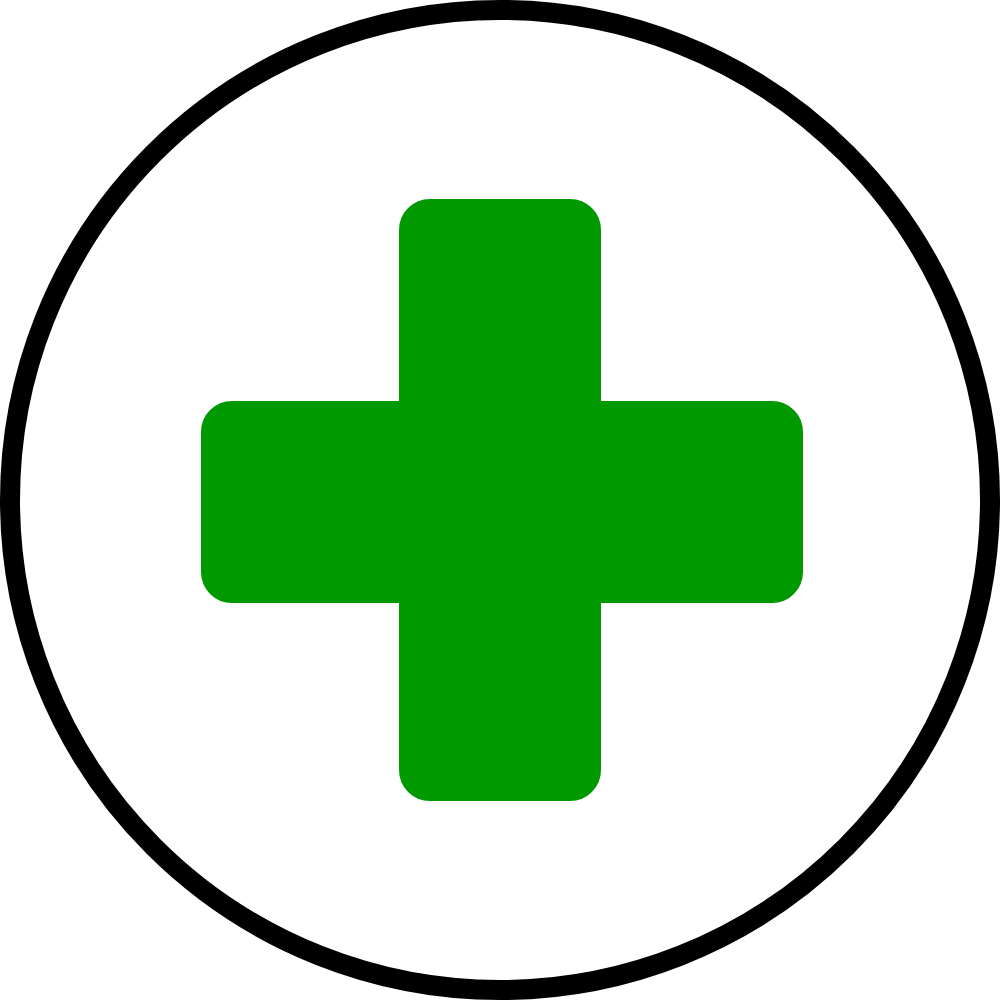 <mxfile version="21.3.7" type="device" pages="13">
  <diagram name="Checkbox" id="lYs-wBxZSYvvGkZSUhEz">
    <mxGraphModel dx="1548" dy="894" grid="1" gridSize="10" guides="1" tooltips="1" connect="1" arrows="1" fold="1" page="1" pageScale="1" pageWidth="500" pageHeight="500" math="0" shadow="0">
      <root>
        <mxCell id="0" />
        <mxCell id="1" parent="0" />
        <mxCell id="aPxLUG7gshTJAv8FKj4s-1" value="" style="ellipse;whiteSpace=wrap;html=1;aspect=fixed;fillColor=none;strokeWidth=10;strokeColor=#000000;" parent="1" vertex="1">
          <mxGeometry x="5" y="5" width="490" height="490" as="geometry" />
        </mxCell>
        <mxCell id="aPxLUG7gshTJAv8FKj4s-2" value="" style="rounded=1;whiteSpace=wrap;html=1;strokeColor=#009900;fillColor=#009900;" parent="1" vertex="1">
          <mxGeometry x="101" y="201" width="300" height="100" as="geometry" />
        </mxCell>
        <mxCell id="aPxLUG7gshTJAv8FKj4s-3" value="" style="rounded=1;whiteSpace=wrap;html=1;strokeColor=#009900;fillColor=#009900;rotation=90;" parent="1" vertex="1">
          <mxGeometry x="100" y="200" width="300" height="100" as="geometry" />
        </mxCell>
      </root>
    </mxGraphModel>
  </diagram>
  <diagram id="CigXLD8LZyHXEORTK7QM" name="Update">
    <mxGraphModel dx="1548" dy="894" grid="1" gridSize="10" guides="1" tooltips="1" connect="1" arrows="1" fold="1" page="1" pageScale="1" pageWidth="500" pageHeight="500" math="0" shadow="0">
      <root>
        <mxCell id="0" />
        <mxCell id="1" parent="0" />
        <mxCell id="AFfU9BoE9GIaDJQSLVoc-1" value="" style="ellipse;whiteSpace=wrap;html=1;aspect=fixed;fillColor=none;strokeWidth=10;strokeColor=#000000;" parent="1" vertex="1">
          <mxGeometry x="5" y="5" width="490" height="490" as="geometry" />
        </mxCell>
        <mxCell id="AFfU9BoE9GIaDJQSLVoc-3" value="" style="html=1;shadow=0;dashed=0;align=center;verticalAlign=middle;shape=mxgraph.arrows2.arrow;dy=0.57;dx=75.2;flipH=1;notch=0;fillColor=#FF9933;strokeColor=none;" parent="1" vertex="1">
          <mxGeometry x="82" y="110" width="337" height="140" as="geometry" />
        </mxCell>
        <mxCell id="uFnqi5UGAHNM7h1x0_xX-1" value="" style="html=1;shadow=0;dashed=0;align=center;verticalAlign=middle;shape=mxgraph.arrows2.arrow;dy=0.57;dx=75.2;flipH=1;notch=0;fillColor=#FF9933;strokeColor=none;rotation=-180;" parent="1" vertex="1">
          <mxGeometry x="82" y="250" width="337" height="140" as="geometry" />
        </mxCell>
      </root>
    </mxGraphModel>
  </diagram>
  <diagram id="I_8hEMeuGPVuw4ysHU0n" name="Fetch_Circle">
    <mxGraphModel dx="1548" dy="894" grid="1" gridSize="10" guides="1" tooltips="1" connect="1" arrows="1" fold="1" page="1" pageScale="1" pageWidth="500" pageHeight="500" math="0" shadow="0">
      <root>
        <mxCell id="0" />
        <mxCell id="1" parent="0" />
        <mxCell id="X5v0OEU9_ZQsqS5rPKGI-1" value="" style="ellipse;whiteSpace=wrap;html=1;aspect=fixed;fillColor=none;strokeWidth=10;strokeColor=#000000;" parent="1" vertex="1">
          <mxGeometry x="5" y="5" width="490" height="490" as="geometry" />
        </mxCell>
      </root>
    </mxGraphModel>
  </diagram>
  <diagram id="vYRM5WrXqACsz2oMHCDP" name="Fetch_Arrow">
    <mxGraphModel dx="1548" dy="894" grid="1" gridSize="10" guides="1" tooltips="1" connect="1" arrows="1" fold="1" page="1" pageScale="1" pageWidth="500" pageHeight="500" math="0" shadow="0">
      <root>
        <mxCell id="0" />
        <mxCell id="1" parent="0" />
        <mxCell id="rTAxK35hy994iNfLBdee-1" value="" style="html=1;shadow=0;dashed=0;align=center;verticalAlign=middle;shape=mxgraph.arrows2.arrow;dy=0.5;dx=164.9;flipH=1;notch=0;fillColor=#66B2FF;strokeColor=none;rotation=-90;" parent="1" vertex="1">
          <mxGeometry x="82" y="105" width="337" height="290" as="geometry" />
        </mxCell>
      </root>
    </mxGraphModel>
  </diagram>
  <diagram name="Loader_Clock" id="JyuvWWpzUHqS33s2tsRo">
    <mxGraphModel dx="1548" dy="894" grid="1" gridSize="10" guides="1" tooltips="1" connect="1" arrows="1" fold="1" page="1" pageScale="1" pageWidth="500" pageHeight="500" math="0" shadow="0">
      <root>
        <mxCell id="2KPwOlnOJQ-V9sd7wbrJ-0" />
        <mxCell id="2KPwOlnOJQ-V9sd7wbrJ-1" parent="2KPwOlnOJQ-V9sd7wbrJ-0" />
        <mxCell id="8uQSK_KqJoi5b7cEQBCT-0" value="" style="ellipse;whiteSpace=wrap;html=1;aspect=fixed;fillColor=none;strokeWidth=10;strokeColor=#000000;" parent="2KPwOlnOJQ-V9sd7wbrJ-1" vertex="1">
          <mxGeometry x="5" y="5" width="490" height="490" as="geometry" />
        </mxCell>
        <mxCell id="tJ0oMWyWYKacD61Wjurw-0" value="" style="ellipse;whiteSpace=wrap;html=1;aspect=fixed;strokeColor=none;fillColor=#000000;" parent="2KPwOlnOJQ-V9sd7wbrJ-1" vertex="1">
          <mxGeometry x="230" y="230" width="40" height="40" as="geometry" />
        </mxCell>
      </root>
    </mxGraphModel>
  </diagram>
  <diagram name="Loader_Arrow_Hour" id="tUa1xyUnXBBTah1muZvS">
    <mxGraphModel dx="1548" dy="894" grid="1" gridSize="10" guides="1" tooltips="1" connect="1" arrows="1" fold="1" page="1" pageScale="1" pageWidth="500" pageHeight="500" math="0" shadow="0">
      <root>
        <mxCell id="mc4fZQoIws-mfxHVe_ZB-0" />
        <mxCell id="mc4fZQoIws-mfxHVe_ZB-1" parent="mc4fZQoIws-mfxHVe_ZB-0" />
        <mxCell id="mc4fZQoIws-mfxHVe_ZB-2" value="" style="rounded=1;whiteSpace=wrap;html=1;fillColor=#B266FF;strokeColor=none;" parent="mc4fZQoIws-mfxHVe_ZB-1" vertex="1">
          <mxGeometry x="245" y="70" width="10" height="180" as="geometry" />
        </mxCell>
      </root>
    </mxGraphModel>
  </diagram>
  <diagram name="Loader_Arrow_Minute" id="ApNvoXFcw5m6Rtxthggx">
    <mxGraphModel dx="1548" dy="894" grid="1" gridSize="10" guides="1" tooltips="1" connect="1" arrows="1" fold="1" page="1" pageScale="1" pageWidth="500" pageHeight="500" math="0" shadow="0">
      <root>
        <mxCell id="BI1azP-uTSTU6qhw98lw-0" />
        <mxCell id="BI1azP-uTSTU6qhw98lw-1" parent="BI1azP-uTSTU6qhw98lw-0" />
        <mxCell id="mOKwpr5ZWToDaPGLaxP4-8" value="" style="rounded=1;whiteSpace=wrap;html=1;fillColor=#B266FF;strokeColor=none;" parent="BI1azP-uTSTU6qhw98lw-1" vertex="1">
          <mxGeometry x="245" y="50" width="10" height="200" as="geometry" />
        </mxCell>
      </root>
    </mxGraphModel>
  </diagram>
  <diagram name="Heart" id="L6fkURJX4LNUDI0Y9H8G">
    <mxGraphModel dx="1548" dy="894" grid="1" gridSize="10" guides="1" tooltips="1" connect="1" arrows="1" fold="1" page="1" pageScale="1" pageWidth="500" pageHeight="500" math="0" shadow="0">
      <root>
        <mxCell id="Gwz4nLG6ruiXc8hIUAxl-0" />
        <mxCell id="Gwz4nLG6ruiXc8hIUAxl-1" parent="Gwz4nLG6ruiXc8hIUAxl-0" />
        <mxCell id="BCZte8xQk8MeVnI5lIps-1" value="" style="verticalLabelPosition=bottom;verticalAlign=top;html=1;shape=mxgraph.basic.heart;strokeColor=#000000;fillColor=none;gradientColor=#AD2222;strokeWidth=10;" parent="Gwz4nLG6ruiXc8hIUAxl-1" vertex="1">
          <mxGeometry x="10" y="10" width="480" height="480" as="geometry" />
        </mxCell>
      </root>
    </mxGraphModel>
  </diagram>
  <diagram name="Heart_Full" id="88Nd8QrQRKajtvcI3N7v">
    <mxGraphModel dx="1548" dy="894" grid="1" gridSize="10" guides="1" tooltips="1" connect="1" arrows="1" fold="1" page="1" pageScale="1" pageWidth="500" pageHeight="500" math="0" shadow="0">
      <root>
        <mxCell id="WFdOcEgTJwjVXy7WykmC-0" />
        <mxCell id="WFdOcEgTJwjVXy7WykmC-1" parent="WFdOcEgTJwjVXy7WykmC-0" />
        <mxCell id="6YBGnhStEdZwSfIdAo__-0" value="" style="verticalLabelPosition=bottom;verticalAlign=top;html=1;shape=mxgraph.basic.heart;strokeColor=none;fillColor=#CC0000;gradientColor=none;" parent="WFdOcEgTJwjVXy7WykmC-1" vertex="1">
          <mxGeometry x="10" y="10" width="480" height="480" as="geometry" />
        </mxCell>
      </root>
    </mxGraphModel>
  </diagram>
  <diagram name="Eye" id="frZAypCYGcwHhQZHL6AC">
    <mxGraphModel dx="1548" dy="894" grid="1" gridSize="10" guides="1" tooltips="1" connect="1" arrows="1" fold="1" page="1" pageScale="1" pageWidth="500" pageHeight="500" math="0" shadow="0">
      <root>
        <mxCell id="-Avo6OIoq1JHkjYl6bVw-0" />
        <mxCell id="-Avo6OIoq1JHkjYl6bVw-1" parent="-Avo6OIoq1JHkjYl6bVw-0" />
        <mxCell id="iagp_BZiCwQamxKCi7dE-11" value="" style="ellipse;whiteSpace=wrap;html=1;aspect=fixed;fillColor=none;strokeWidth=10;" parent="-Avo6OIoq1JHkjYl6bVw-1" vertex="1">
          <mxGeometry x="5" y="5" width="490" height="490" as="geometry" />
        </mxCell>
        <mxCell id="iagp_BZiCwQamxKCi7dE-13" value="" style="ellipse;whiteSpace=wrap;html=1;aspect=fixed;fillColor=#66B2FF;strokeColor=none;" parent="-Avo6OIoq1JHkjYl6bVw-1" vertex="1">
          <mxGeometry x="119" y="119" width="262" height="262" as="geometry" />
        </mxCell>
        <mxCell id="iagp_BZiCwQamxKCi7dE-14" value="" style="ellipse;whiteSpace=wrap;html=1;aspect=fixed;fillColor=#000000;strokeColor=none;" parent="-Avo6OIoq1JHkjYl6bVw-1" vertex="1">
          <mxGeometry x="205" y="205" width="91" height="91" as="geometry" />
        </mxCell>
      </root>
    </mxGraphModel>
  </diagram>
  <diagram name="Eye_Stroke" id="5Ej2qu4un8XjBOKxCgmX">
    <mxGraphModel dx="1548" dy="894" grid="1" gridSize="10" guides="1" tooltips="1" connect="1" arrows="1" fold="1" page="1" pageScale="1" pageWidth="500" pageHeight="500" math="0" shadow="0">
      <root>
        <mxCell id="97E0dohDlEigIcDZbUar-0" />
        <mxCell id="97E0dohDlEigIcDZbUar-1" parent="97E0dohDlEigIcDZbUar-0" />
        <mxCell id="zzrNdsLhWq78C2SNFbMJ-0" value="" style="rounded=1;whiteSpace=wrap;html=1;rotation=-45;strokeColor=none;fillColor=#CC0000;" parent="97E0dohDlEigIcDZbUar-1" vertex="1">
          <mxGeometry x="-80" y="230" width="660.89" height="40" as="geometry" />
        </mxCell>
        <mxCell id="5cU_zvRI0RWVnutU02qY-0" value="" style="rounded=1;whiteSpace=wrap;html=1;rotation=-135;strokeColor=none;fillColor=#CC0000;" parent="97E0dohDlEigIcDZbUar-1" vertex="1">
          <mxGeometry x="-80" y="230" width="660.89" height="40" as="geometry" />
        </mxCell>
      </root>
    </mxGraphModel>
  </diagram>
  <diagram name="Builder_Gear" id="xDNGOllA4vsAqTUd8WB6">
    <mxGraphModel dx="1548" dy="894" grid="1" gridSize="10" guides="1" tooltips="1" connect="1" arrows="1" fold="1" page="1" pageScale="1" pageWidth="500" pageHeight="500" math="0" shadow="0">
      <root>
        <mxCell id="C5bA4iAYZ3ftULgEsipe-0" />
        <mxCell id="C5bA4iAYZ3ftULgEsipe-1" parent="C5bA4iAYZ3ftULgEsipe-0" />
        <mxCell id="C5bA4iAYZ3ftULgEsipe-2" value="" style="ellipse;whiteSpace=wrap;html=1;aspect=fixed;fillColor=none;strokeWidth=10;strokeColor=#000000;" vertex="1" parent="C5bA4iAYZ3ftULgEsipe-1">
          <mxGeometry x="5" y="5" width="490" height="490" as="geometry" />
        </mxCell>
        <mxCell id="7WWPaw7rMw8wjoi5YtNb-5" value="" style="verticalLabelPosition=bottom;verticalAlign=top;html=1;shape=mxgraph.basic.partConcEllipse;startAngle=0.25;endAngle=0;arcWidth=0.5;strokeColor=none;fillColor=#434969;" vertex="1" parent="C5bA4iAYZ3ftULgEsipe-1">
          <mxGeometry x="250" y="80" width="170" height="170" as="geometry" />
        </mxCell>
        <mxCell id="7WWPaw7rMw8wjoi5YtNb-6" value="" style="rounded=0;whiteSpace=wrap;html=1;rotation=-45;strokeColor=none;fillColor=#434969;" vertex="1" parent="C5bA4iAYZ3ftULgEsipe-1">
          <mxGeometry x="62.59" y="286.92" width="260.98" height="40" as="geometry" />
        </mxCell>
      </root>
    </mxGraphModel>
  </diagram>
  <diagram name="Builder_List" id="vIG9PeotOgnmbBhFvC83">
    <mxGraphModel dx="1548" dy="894" grid="1" gridSize="10" guides="1" tooltips="1" connect="1" arrows="1" fold="1" page="1" pageScale="1" pageWidth="500" pageHeight="500" math="0" shadow="0">
      <root>
        <mxCell id="lanW7RxICocyH63jpWoe-0" />
        <mxCell id="lanW7RxICocyH63jpWoe-1" parent="lanW7RxICocyH63jpWoe-0" />
        <mxCell id="lanW7RxICocyH63jpWoe-2" value="" style="ellipse;whiteSpace=wrap;html=1;aspect=fixed;fillColor=none;strokeWidth=10;strokeColor=#000000;" vertex="1" parent="lanW7RxICocyH63jpWoe-1">
          <mxGeometry x="5" y="5" width="490" height="490" as="geometry" />
        </mxCell>
        <mxCell id="RRMa2ZK_oki5DlxfARm2-0" value="" style="rounded=0;whiteSpace=wrap;html=1;fillColor=#006633;strokeColor=none;" vertex="1" parent="lanW7RxICocyH63jpWoe-1">
          <mxGeometry x="180" y="230" width="200" height="40" as="geometry" />
        </mxCell>
        <mxCell id="RRMa2ZK_oki5DlxfARm2-1" value="" style="rounded=0;whiteSpace=wrap;html=1;fillColor=#006633;strokeColor=none;" vertex="1" parent="lanW7RxICocyH63jpWoe-1">
          <mxGeometry x="180" y="150" width="200" height="40" as="geometry" />
        </mxCell>
        <mxCell id="RRMa2ZK_oki5DlxfARm2-2" value="" style="rounded=0;whiteSpace=wrap;html=1;fillColor=#006633;strokeColor=none;" vertex="1" parent="lanW7RxICocyH63jpWoe-1">
          <mxGeometry x="180" y="310" width="200" height="40" as="geometry" />
        </mxCell>
        <mxCell id="RRMa2ZK_oki5DlxfARm2-3" value="" style="ellipse;whiteSpace=wrap;html=1;aspect=fixed;fillColor=#006633;strokeColor=none;rounded=0;" vertex="1" parent="lanW7RxICocyH63jpWoe-1">
          <mxGeometry x="110" y="145" width="50" height="50" as="geometry" />
        </mxCell>
        <mxCell id="RRMa2ZK_oki5DlxfARm2-4" value="" style="ellipse;whiteSpace=wrap;html=1;aspect=fixed;fillColor=#006633;strokeColor=none;rounded=0;" vertex="1" parent="lanW7RxICocyH63jpWoe-1">
          <mxGeometry x="110" y="225" width="50" height="50" as="geometry" />
        </mxCell>
        <mxCell id="RRMa2ZK_oki5DlxfARm2-5" value="" style="ellipse;whiteSpace=wrap;html=1;aspect=fixed;fillColor=#006633;strokeColor=none;rounded=0;" vertex="1" parent="lanW7RxICocyH63jpWoe-1">
          <mxGeometry x="110" y="305" width="50" height="50" as="geometry" />
        </mxCell>
      </root>
    </mxGraphModel>
  </diagram>
</mxfile>
